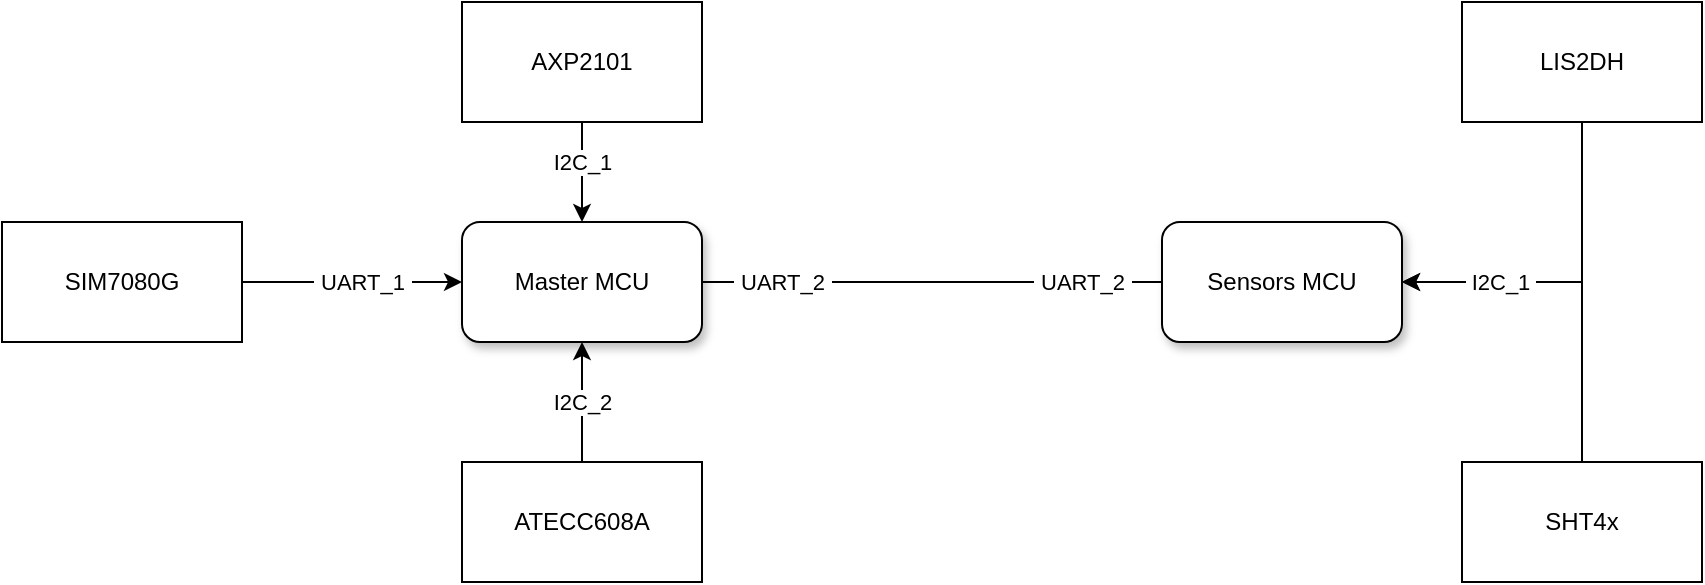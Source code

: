 <mxfile>
    <diagram name="Page-1" id="Le9OF7NS1ZZDyGOc0mSs">
        <mxGraphModel dx="822" dy="832" grid="1" gridSize="10" guides="1" tooltips="1" connect="1" arrows="1" fold="1" page="1" pageScale="1" pageWidth="1600" pageHeight="900" math="0" shadow="0">
            <root>
                <mxCell id="0"/>
                <mxCell id="1" parent="0"/>
                <mxCell id="6TUpAWNEGuCDwauqJxFV-9" style="edgeStyle=orthogonalEdgeStyle;rounded=0;orthogonalLoop=1;jettySize=auto;html=1;exitX=1;exitY=0.5;exitDx=0;exitDy=0;entryX=0;entryY=0.5;entryDx=0;entryDy=0;startArrow=none;startFill=0;endArrow=none;endFill=0;" parent="1" source="6TUpAWNEGuCDwauqJxFV-1" target="6TUpAWNEGuCDwauqJxFV-2" edge="1">
                    <mxGeometry relative="1" as="geometry"/>
                </mxCell>
                <mxCell id="6TUpAWNEGuCDwauqJxFV-22" value="&amp;nbsp;UART_2&amp;nbsp;" style="edgeLabel;html=1;align=center;verticalAlign=middle;resizable=0;points=[];" parent="6TUpAWNEGuCDwauqJxFV-9" vertex="1" connectable="0">
                    <mxGeometry x="-0.748" y="-1" relative="1" as="geometry">
                        <mxPoint x="11" y="-1" as="offset"/>
                    </mxGeometry>
                </mxCell>
                <mxCell id="6TUpAWNEGuCDwauqJxFV-23" value="&amp;nbsp;UART_2&amp;nbsp;" style="edgeLabel;html=1;align=center;verticalAlign=middle;resizable=0;points=[];" parent="6TUpAWNEGuCDwauqJxFV-9" vertex="1" connectable="0">
                    <mxGeometry x="0.73" relative="1" as="geometry">
                        <mxPoint x="-9" as="offset"/>
                    </mxGeometry>
                </mxCell>
                <mxCell id="6TUpAWNEGuCDwauqJxFV-1" value="Master MCU" style="whiteSpace=wrap;html=1;rounded=1;shadow=1;gradientColor=none;perimeterSpacing=0;" parent="1" vertex="1">
                    <mxGeometry x="560" y="410" width="120" height="60" as="geometry"/>
                </mxCell>
                <mxCell id="6TUpAWNEGuCDwauqJxFV-2" value="Sensors MCU" style="whiteSpace=wrap;html=1;rounded=1;glass=0;shadow=1;" parent="1" vertex="1">
                    <mxGeometry x="910" y="410" width="120" height="60" as="geometry"/>
                </mxCell>
                <mxCell id="6TUpAWNEGuCDwauqJxFV-14" style="edgeStyle=orthogonalEdgeStyle;rounded=0;orthogonalLoop=1;jettySize=auto;html=1;exitX=1;exitY=0.5;exitDx=0;exitDy=0;entryX=0;entryY=0.5;entryDx=0;entryDy=0;" parent="1" source="6TUpAWNEGuCDwauqJxFV-3" target="6TUpAWNEGuCDwauqJxFV-1" edge="1">
                    <mxGeometry relative="1" as="geometry"/>
                </mxCell>
                <mxCell id="6TUpAWNEGuCDwauqJxFV-25" value="&lt;font style=&quot;font-size: 11px;&quot;&gt;&amp;nbsp;UART_1&amp;nbsp;&lt;/font&gt;" style="edgeLabel;html=1;align=center;verticalAlign=middle;resizable=0;points=[];" parent="6TUpAWNEGuCDwauqJxFV-14" vertex="1" connectable="0">
                    <mxGeometry x="0.436" y="1" relative="1" as="geometry">
                        <mxPoint x="-19" y="1" as="offset"/>
                    </mxGeometry>
                </mxCell>
                <mxCell id="6TUpAWNEGuCDwauqJxFV-3" value="SIM7080G" style="whiteSpace=wrap;html=1;" parent="1" vertex="1">
                    <mxGeometry x="330" y="410" width="120" height="60" as="geometry"/>
                </mxCell>
                <mxCell id="6TUpAWNEGuCDwauqJxFV-13" style="edgeStyle=orthogonalEdgeStyle;rounded=0;orthogonalLoop=1;jettySize=auto;html=1;exitX=0.5;exitY=1;exitDx=0;exitDy=0;entryX=0.5;entryY=0;entryDx=0;entryDy=0;" parent="1" source="6TUpAWNEGuCDwauqJxFV-4" target="6TUpAWNEGuCDwauqJxFV-1" edge="1">
                    <mxGeometry relative="1" as="geometry"/>
                </mxCell>
                <mxCell id="6TUpAWNEGuCDwauqJxFV-26" value="&amp;nbsp;I2C_1&amp;nbsp;" style="edgeLabel;html=1;align=center;verticalAlign=middle;resizable=0;points=[];" parent="6TUpAWNEGuCDwauqJxFV-13" vertex="1" connectable="0">
                    <mxGeometry x="-0.24" relative="1" as="geometry">
                        <mxPoint y="1" as="offset"/>
                    </mxGeometry>
                </mxCell>
                <mxCell id="6TUpAWNEGuCDwauqJxFV-4" value="AXP2101" style="whiteSpace=wrap;html=1;" parent="1" vertex="1">
                    <mxGeometry x="560" y="300" width="120" height="60" as="geometry"/>
                </mxCell>
                <mxCell id="6TUpAWNEGuCDwauqJxFV-15" style="edgeStyle=orthogonalEdgeStyle;rounded=0;orthogonalLoop=1;jettySize=auto;html=1;exitX=0.5;exitY=0;exitDx=0;exitDy=0;entryX=0.5;entryY=1;entryDx=0;entryDy=0;" parent="1" source="6TUpAWNEGuCDwauqJxFV-5" target="6TUpAWNEGuCDwauqJxFV-1" edge="1">
                    <mxGeometry relative="1" as="geometry"/>
                </mxCell>
                <mxCell id="6TUpAWNEGuCDwauqJxFV-27" value="&amp;nbsp;I2C_2&amp;nbsp;" style="edgeLabel;html=1;align=center;verticalAlign=middle;resizable=0;points=[];" parent="6TUpAWNEGuCDwauqJxFV-15" vertex="1" connectable="0">
                    <mxGeometry x="-0.1" y="-2" relative="1" as="geometry">
                        <mxPoint x="-2" y="-3" as="offset"/>
                    </mxGeometry>
                </mxCell>
                <mxCell id="6TUpAWNEGuCDwauqJxFV-5" value="ATECC608A" style="whiteSpace=wrap;html=1;" parent="1" vertex="1">
                    <mxGeometry x="560" y="530" width="120" height="60" as="geometry"/>
                </mxCell>
                <mxCell id="6TUpAWNEGuCDwauqJxFV-19" style="edgeStyle=orthogonalEdgeStyle;rounded=0;orthogonalLoop=1;jettySize=auto;html=1;exitX=0.5;exitY=1;exitDx=0;exitDy=0;entryX=1;entryY=0.5;entryDx=0;entryDy=0;" parent="1" source="6TUpAWNEGuCDwauqJxFV-6" target="6TUpAWNEGuCDwauqJxFV-2" edge="1">
                    <mxGeometry relative="1" as="geometry"/>
                </mxCell>
                <mxCell id="6TUpAWNEGuCDwauqJxFV-6" value="LIS&lt;span style=&quot;background-color: initial;&quot;&gt;2DH&lt;/span&gt;" style="whiteSpace=wrap;html=1;" parent="1" vertex="1">
                    <mxGeometry x="1060" y="300" width="120" height="60" as="geometry"/>
                </mxCell>
                <mxCell id="6TUpAWNEGuCDwauqJxFV-21" style="edgeStyle=orthogonalEdgeStyle;rounded=0;orthogonalLoop=1;jettySize=auto;html=1;exitX=0.5;exitY=0;exitDx=0;exitDy=0;entryX=1;entryY=0.5;entryDx=0;entryDy=0;" parent="1" source="6TUpAWNEGuCDwauqJxFV-7" target="6TUpAWNEGuCDwauqJxFV-2" edge="1">
                    <mxGeometry relative="1" as="geometry"/>
                </mxCell>
                <mxCell id="6TUpAWNEGuCDwauqJxFV-24" value="&amp;nbsp;I2C_1&amp;nbsp;" style="edgeLabel;html=1;align=center;verticalAlign=middle;resizable=0;points=[];" parent="6TUpAWNEGuCDwauqJxFV-21" vertex="1" connectable="0">
                    <mxGeometry x="0.6" y="1" relative="1" as="geometry">
                        <mxPoint x="13" y="-1" as="offset"/>
                    </mxGeometry>
                </mxCell>
                <mxCell id="6TUpAWNEGuCDwauqJxFV-7" value="SHT4x" style="whiteSpace=wrap;html=1;" parent="1" vertex="1">
                    <mxGeometry x="1060" y="530" width="120" height="60" as="geometry"/>
                </mxCell>
            </root>
        </mxGraphModel>
    </diagram>
</mxfile>